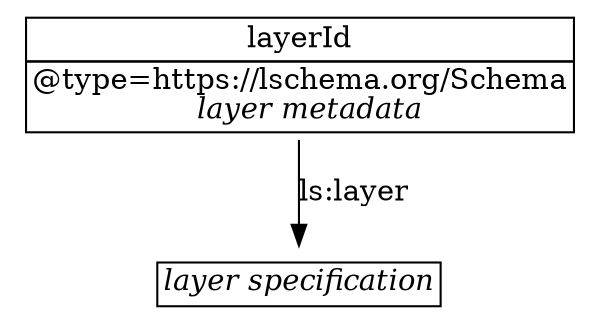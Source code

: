 digraph g {

  node[color="black",fontcolor="black",shape="plaintext"];
  edge[color="black",fontcolor="black"];

  schemaRoot [ label=<
  <table border="0" cellborder="1" cellspacing="0">
  <tr><td>layerId</td></tr>
  <tr><td>@type=https://lschema.org/Schema<br/>
  <i>layer metadata</i></td></tr>
  </table>>];
  
  layerRoot [ label=<
  <table border="0" cellborder="1" cellspacing="0">
  <tr><td><i>layer specification</i></td></tr>
  </table>>];

  schemaRoot -> layerRoot [ label="ls:layer"];
}